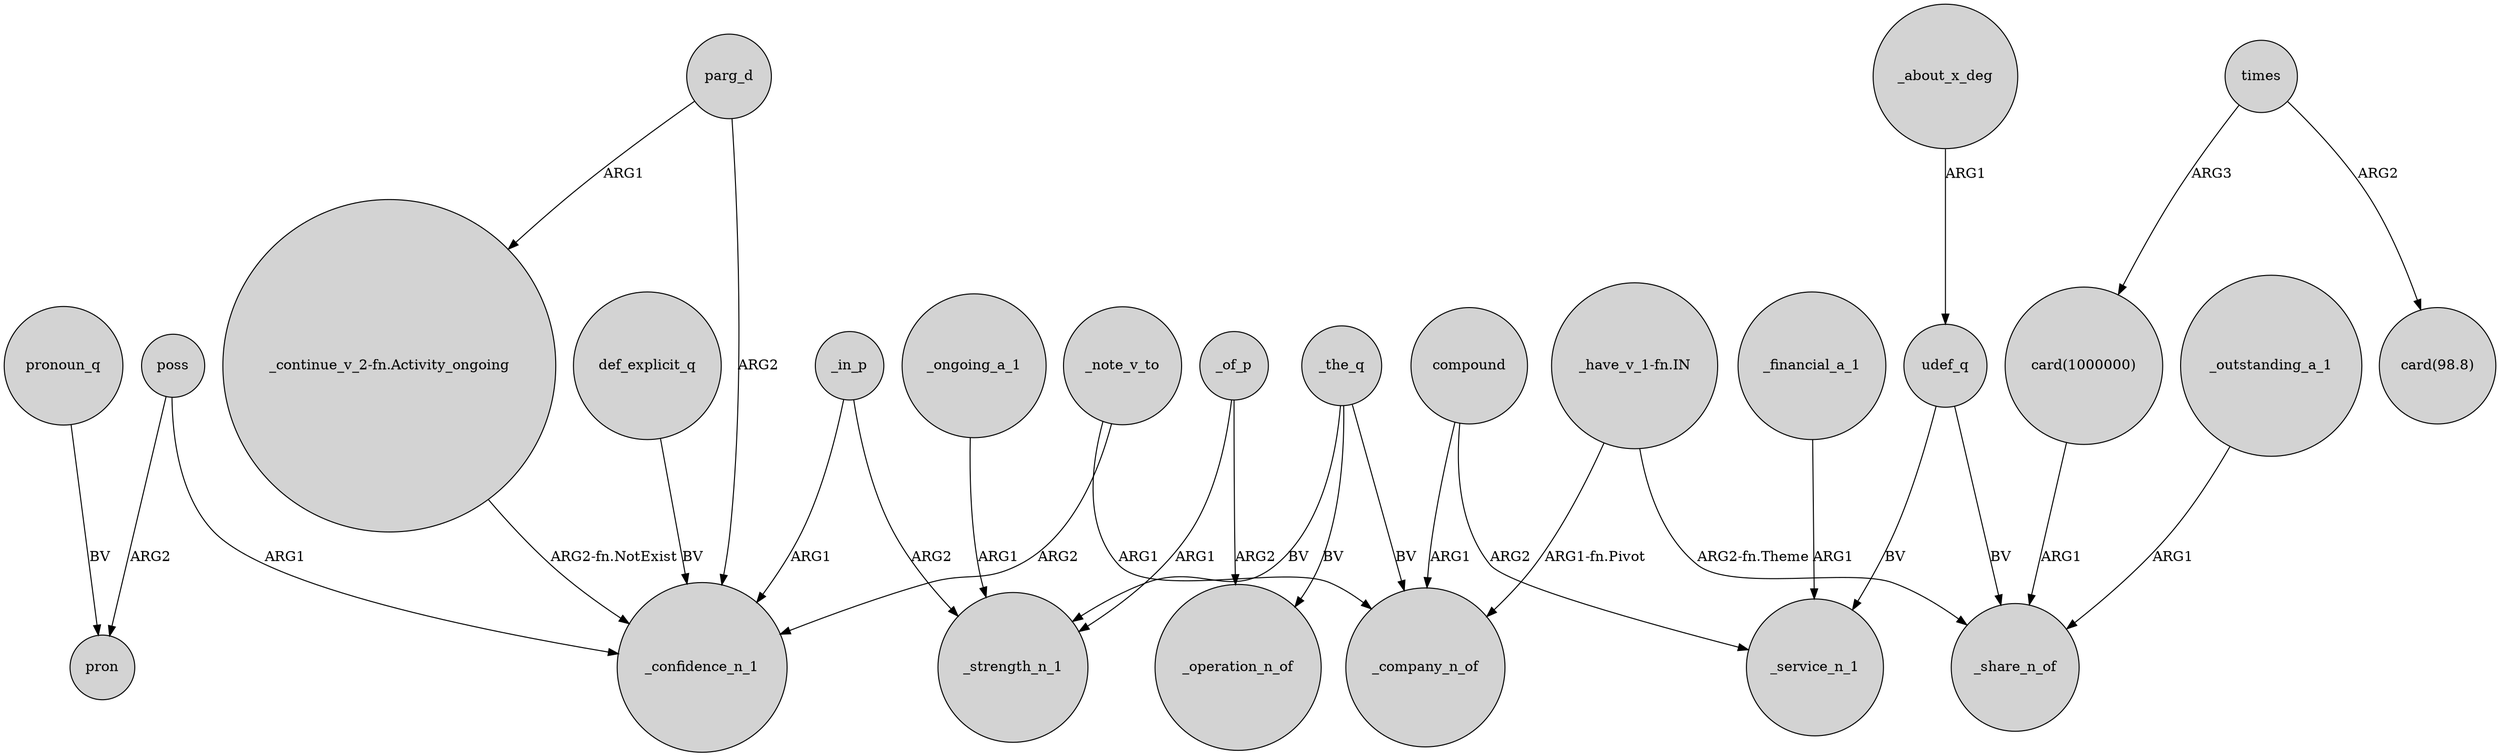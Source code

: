 digraph {
	node [shape=circle style=filled]
	parg_d -> "_continue_v_2-fn.Activity_ongoing" [label=ARG1]
	compound -> _service_n_1 [label=ARG2]
	poss -> pron [label=ARG2]
	_in_p -> _strength_n_1 [label=ARG2]
	_the_q -> _operation_n_of [label=BV]
	_in_p -> _confidence_n_1 [label=ARG1]
	_note_v_to -> _company_n_of [label=ARG1]
	_financial_a_1 -> _service_n_1 [label=ARG1]
	times -> "card(98.8)" [label=ARG2]
	def_explicit_q -> _confidence_n_1 [label=BV]
	_about_x_deg -> udef_q [label=ARG1]
	"_have_v_1-fn.IN" -> _share_n_of [label="ARG2-fn.Theme"]
	_the_q -> _company_n_of [label=BV]
	_outstanding_a_1 -> _share_n_of [label=ARG1]
	_ongoing_a_1 -> _strength_n_1 [label=ARG1]
	compound -> _company_n_of [label=ARG1]
	pronoun_q -> pron [label=BV]
	poss -> _confidence_n_1 [label=ARG1]
	udef_q -> _service_n_1 [label=BV]
	times -> "card(1000000)" [label=ARG3]
	"_continue_v_2-fn.Activity_ongoing" -> _confidence_n_1 [label="ARG2-fn.NotExist"]
	udef_q -> _share_n_of [label=BV]
	"card(1000000)" -> _share_n_of [label=ARG1]
	parg_d -> _confidence_n_1 [label=ARG2]
	_note_v_to -> _confidence_n_1 [label=ARG2]
	_of_p -> _strength_n_1 [label=ARG1]
	_of_p -> _operation_n_of [label=ARG2]
	"_have_v_1-fn.IN" -> _company_n_of [label="ARG1-fn.Pivot"]
	_the_q -> _strength_n_1 [label=BV]
}
